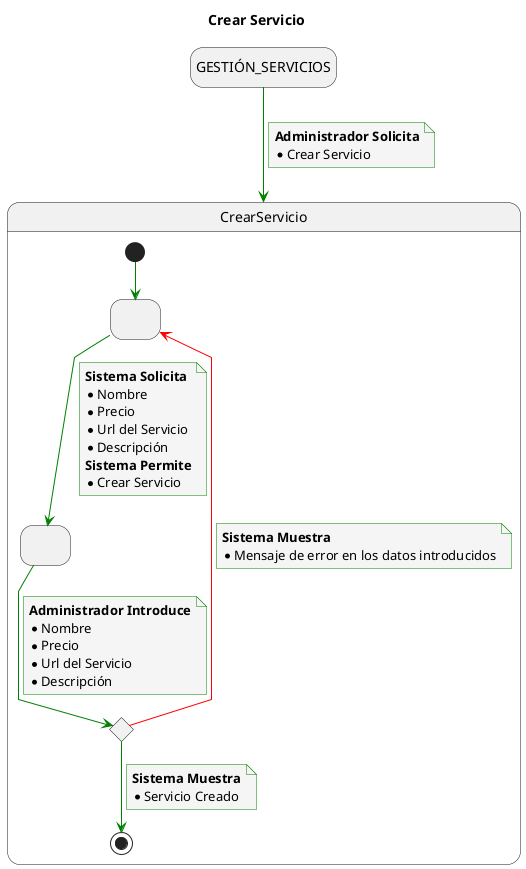 @startuml

title Crear Servicio

skinparam {
    NoteBackgroundColor #whiteSmoke
    ArrowColor #green
    NoteBorderColor #green
    linetype polyline
}

hide empty description

state startState as "GESTIÓN_SERVICIOS"

startState --> CrearServicio
note on link
    <b>Administrador Solicita</b>
    * Crear Servicio
end note

state CrearServicio {
state 2 as " "
state 3 as " "
state 4 <<choice>>

[*] -down-> 2

2 -down-> 3
note on link
<b>Sistema Solicita</b>
* Nombre
* Precio
* Url del Servicio
* Descripción
<b>Sistema Permite</b>
* Crear Servicio
end note

3 -down-> 4
note on link
<b>Administrador Introduce</b>
* Nombre
* Precio
* Url del Servicio
* Descripción
end note

4 -down-> [*]
note on link
<b>Sistema Muestra</b>
* Servicio Creado
end note

4 -[#red]-> 2
note on link
<b>Sistema Muestra</b>
* Mensaje de error en los datos introducidos
end note

}

@enduml